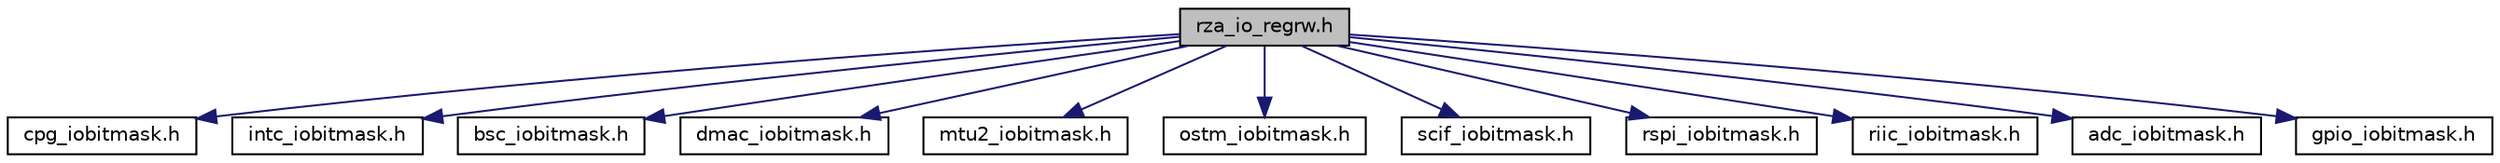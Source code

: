 digraph "rza_io_regrw.h"
{
 // LATEX_PDF_SIZE
  edge [fontname="Helvetica",fontsize="10",labelfontname="Helvetica",labelfontsize="10"];
  node [fontname="Helvetica",fontsize="10",shape=record];
  Node1 [label="rza_io_regrw.h",height=0.2,width=0.4,color="black", fillcolor="grey75", style="filled", fontcolor="black",tooltip=" "];
  Node1 -> Node2 [color="midnightblue",fontsize="10",style="solid",fontname="Helvetica"];
  Node2 [label="cpg_iobitmask.h",height=0.2,width=0.4,color="black", fillcolor="white", style="filled",URL="$de/d3e/cpg__iobitmask_8h.html",tooltip=" "];
  Node1 -> Node3 [color="midnightblue",fontsize="10",style="solid",fontname="Helvetica"];
  Node3 [label="intc_iobitmask.h",height=0.2,width=0.4,color="black", fillcolor="white", style="filled",URL="$db/dd9/intc__iobitmask_8h.html",tooltip=" "];
  Node1 -> Node4 [color="midnightblue",fontsize="10",style="solid",fontname="Helvetica"];
  Node4 [label="bsc_iobitmask.h",height=0.2,width=0.4,color="black", fillcolor="white", style="filled",URL="$df/daa/bsc__iobitmask_8h.html",tooltip=" "];
  Node1 -> Node5 [color="midnightblue",fontsize="10",style="solid",fontname="Helvetica"];
  Node5 [label="dmac_iobitmask.h",height=0.2,width=0.4,color="black", fillcolor="white", style="filled",URL="$d2/dd9/dmac__iobitmask_8h.html",tooltip=" "];
  Node1 -> Node6 [color="midnightblue",fontsize="10",style="solid",fontname="Helvetica"];
  Node6 [label="mtu2_iobitmask.h",height=0.2,width=0.4,color="black", fillcolor="white", style="filled",URL="$d8/d0e/mtu2__iobitmask_8h.html",tooltip=" "];
  Node1 -> Node7 [color="midnightblue",fontsize="10",style="solid",fontname="Helvetica"];
  Node7 [label="ostm_iobitmask.h",height=0.2,width=0.4,color="black", fillcolor="white", style="filled",URL="$d2/d4e/ostm__iobitmask_8h.html",tooltip=" "];
  Node1 -> Node8 [color="midnightblue",fontsize="10",style="solid",fontname="Helvetica"];
  Node8 [label="scif_iobitmask.h",height=0.2,width=0.4,color="black", fillcolor="white", style="filled",URL="$d8/dae/scif__iobitmask_8h.html",tooltip=" "];
  Node1 -> Node9 [color="midnightblue",fontsize="10",style="solid",fontname="Helvetica"];
  Node9 [label="rspi_iobitmask.h",height=0.2,width=0.4,color="black", fillcolor="white", style="filled",URL="$d5/df8/rspi__iobitmask_8h.html",tooltip=" "];
  Node1 -> Node10 [color="midnightblue",fontsize="10",style="solid",fontname="Helvetica"];
  Node10 [label="riic_iobitmask.h",height=0.2,width=0.4,color="black", fillcolor="white", style="filled",URL="$d5/d1d/riic__iobitmask_8h.html",tooltip=" "];
  Node1 -> Node11 [color="midnightblue",fontsize="10",style="solid",fontname="Helvetica"];
  Node11 [label="adc_iobitmask.h",height=0.2,width=0.4,color="black", fillcolor="white", style="filled",URL="$dc/dad/adc__iobitmask_8h.html",tooltip=" "];
  Node1 -> Node12 [color="midnightblue",fontsize="10",style="solid",fontname="Helvetica"];
  Node12 [label="gpio_iobitmask.h",height=0.2,width=0.4,color="black", fillcolor="white", style="filled",URL="$d1/d6f/gpio__iobitmask_8h.html",tooltip=" "];
}
